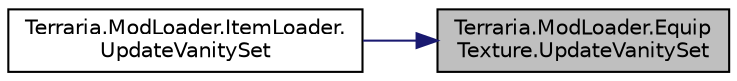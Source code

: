 digraph "Terraria.ModLoader.EquipTexture.UpdateVanitySet"
{
 // LATEX_PDF_SIZE
  edge [fontname="Helvetica",fontsize="10",labelfontname="Helvetica",labelfontsize="10"];
  node [fontname="Helvetica",fontsize="10",shape=record];
  rankdir="RL";
  Node1 [label="Terraria.ModLoader.Equip\lTexture.UpdateVanitySet",height=0.2,width=0.4,color="black", fillcolor="grey75", style="filled", fontcolor="black",tooltip="Allows you to create special effects (such as dust) when the player wears this equipment texture's va..."];
  Node1 -> Node2 [dir="back",color="midnightblue",fontsize="10",style="solid",fontname="Helvetica"];
  Node2 [label="Terraria.ModLoader.ItemLoader.\lUpdateVanitySet",height=0.2,width=0.4,color="black", fillcolor="white", style="filled",URL="$class_terraria_1_1_mod_loader_1_1_item_loader.html#a5866cf3c0858190e8cc63460329bd5a4",tooltip="If the player's head texture's IsVanitySet returns true, calls the equipment texture's UpdateVanitySe..."];
}
